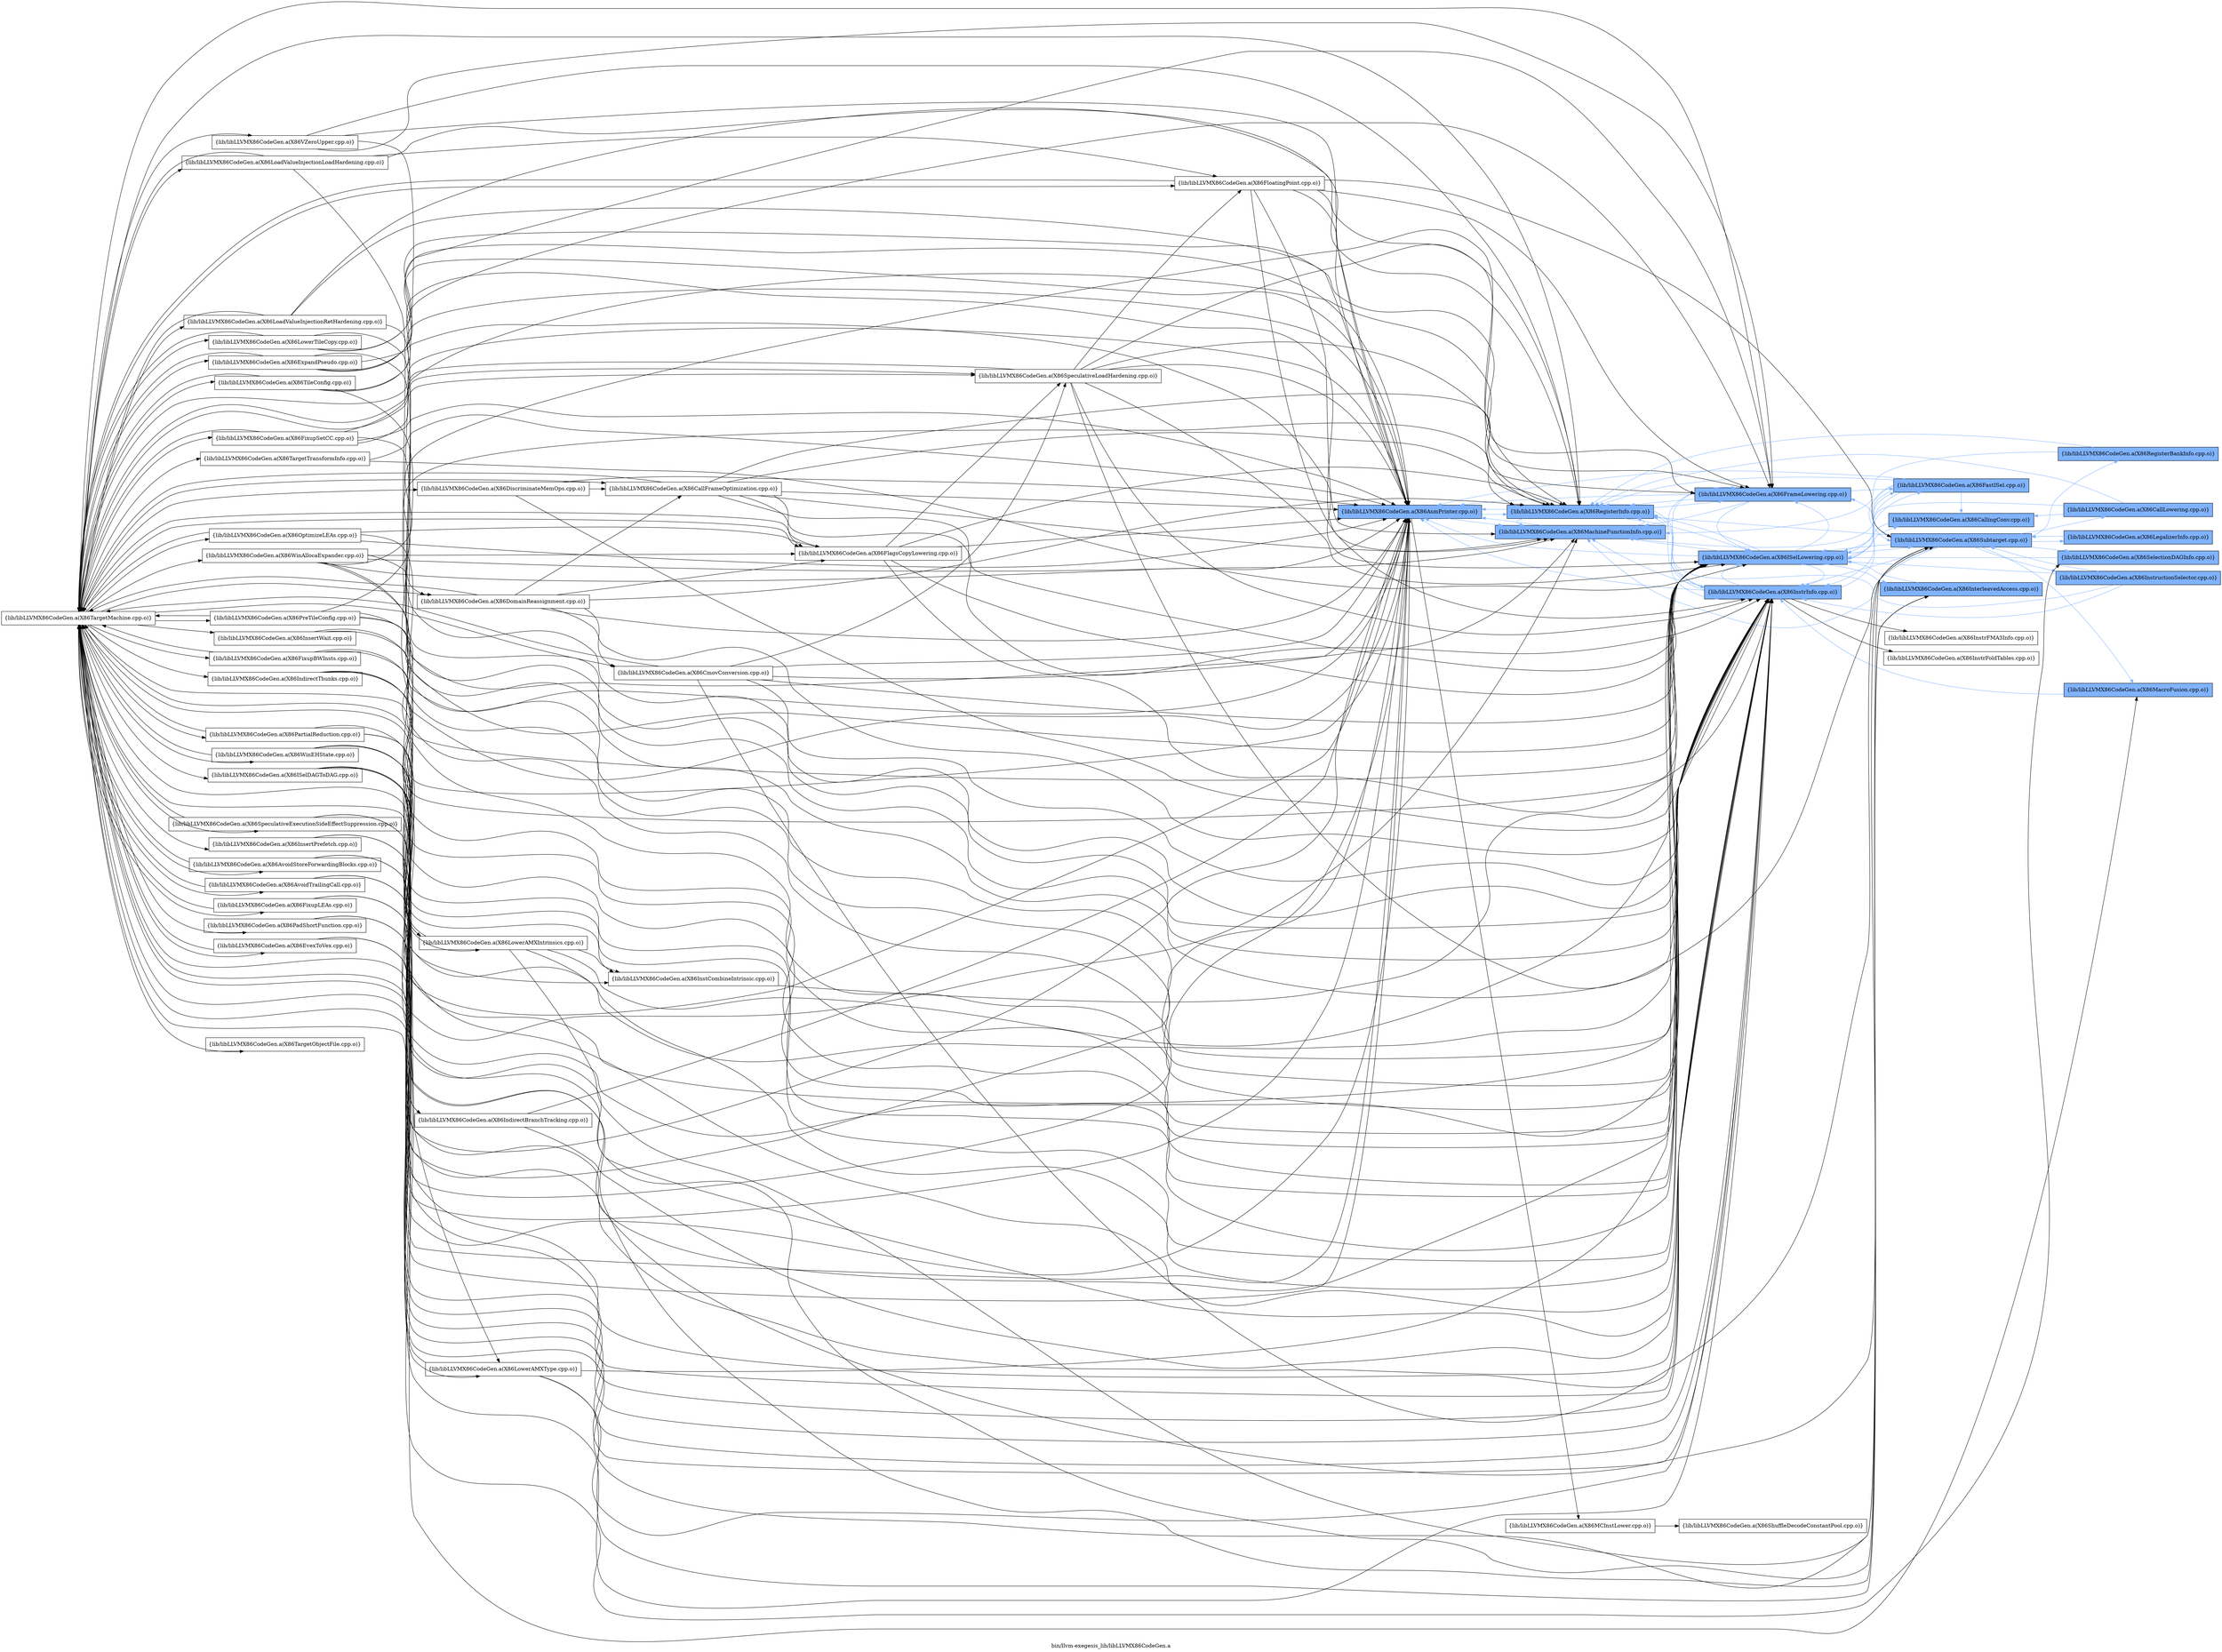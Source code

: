 digraph "bin/llvm-exegesis_lib/libLLVMX86CodeGen.a" {
	label="bin/llvm-exegesis_lib/libLLVMX86CodeGen.a";
	rankdir=LR;
	{ rank=same; Node0x56047f9a5688;  }
	{ rank=same; Node0x56047f9a6268; Node0x56047f9a6f88; Node0x56047f99bae8;  }
	{ rank=same; Node0x56047f989f78; Node0x56047f99a3c8; Node0x56047f9990b8; Node0x56047f998c08;  }
	{ rank=same; Node0x56047f999e78; Node0x56047f996bd8; Node0x56047f98a748; Node0x56047f9897f8; Node0x56047f998438; Node0x56047f997858;  }
	{ rank=same; Node0x56047f9a5688;  }
	{ rank=same; Node0x56047f9a6268; Node0x56047f9a6f88; Node0x56047f99bae8;  }
	{ rank=same; Node0x56047f989f78; Node0x56047f99a3c8; Node0x56047f9990b8; Node0x56047f998c08;  }
	{ rank=same; Node0x56047f999e78; Node0x56047f996bd8; Node0x56047f98a748; Node0x56047f9897f8; Node0x56047f998438; Node0x56047f997858;  }

	Node0x56047f9a5688 [shape=record,shape=box,group=1,style=filled,fillcolor="0.600000 0.5 1",label="{lib/libLLVMX86CodeGen.a(X86AsmPrinter.cpp.o)}"];
	Node0x56047f9a5688 -> Node0x56047f9a6268;
	Node0x56047f9a5688 -> Node0x56047f9a6f88[color="0.600000 0.5 1"];
	Node0x56047f9a5688 -> Node0x56047f99bae8[color="0.600000 0.5 1"];
	Node0x56047f987c28 [shape=record,shape=box,group=0,label="{lib/libLLVMX86CodeGen.a(X86TargetMachine.cpp.o)}"];
	Node0x56047f987c28 -> Node0x56047f9a5688;
	Node0x56047f987c28 -> Node0x56047f99bae8;
	Node0x56047f987c28 -> Node0x56047f99a3c8;
	Node0x56047f987c28 -> Node0x56047f9990b8;
	Node0x56047f987c28 -> Node0x56047f998c08;
	Node0x56047f987c28 -> Node0x56047f9897f8;
	Node0x56047f987c28 -> Node0x56047f98b738;
	Node0x56047f987c28 -> Node0x56047f9876d8;
	Node0x56047f987c28 -> Node0x56047f98b008;
	Node0x56047f987c28 -> Node0x56047f98b1e8;
	Node0x56047f987c28 -> Node0x56047f989758;
	Node0x56047f987c28 -> Node0x56047f989a78;
	Node0x56047f987c28 -> Node0x56047f98a6f8;
	Node0x56047f987c28 -> Node0x56047f9977b8;
	Node0x56047f987c28 -> Node0x56047f997f38;
	Node0x56047f987c28 -> Node0x56047f997c18;
	Node0x56047f987c28 -> Node0x56047f9a7bb8;
	Node0x56047f987c28 -> Node0x56047f9a1308;
	Node0x56047f987c28 -> Node0x56047f9a05e8;
	Node0x56047f987c28 -> Node0x56047f9a0408;
	Node0x56047f987c28 -> Node0x56047f9a4828;
	Node0x56047f987c28 -> Node0x56047f9a42d8;
	Node0x56047f987c28 -> Node0x56047f9a4058;
	Node0x56047f987c28 -> Node0x56047f9a33d8;
	Node0x56047f987c28 -> Node0x56047f9a3108;
	Node0x56047f987c28 -> Node0x56047f98a6a8;
	Node0x56047f987c28 -> Node0x56047f9895c8;
	Node0x56047f987c28 -> Node0x56047f997ee8;
	Node0x56047f987c28 -> Node0x56047f997c68;
	Node0x56047f987c28 -> Node0x56047f997998;
	Node0x56047f987c28 -> Node0x56047f996d18;
	Node0x56047f987c28 -> Node0x56047f996a48;
	Node0x56047f987c28 -> Node0x56047f995be8;
	Node0x56047f987c28 -> Node0x56047f99ab48;
	Node0x56047f987c28 -> Node0x56047f999e28;
	Node0x56047f987c28 -> Node0x56047f999bf8;
	Node0x56047f987c28 -> Node0x56047f99c448;
	Node0x56047f987c28 -> Node0x56047f99cee8;
	Node0x56047f987c28 -> Node0x56047f99dd48;
	Node0x56047f987c28 -> Node0x56047f99d578;
	Node0x56047f987c28 -> Node0x56047f99e1f8;
	Node0x56047f987c28 -> Node0x56047f99efb8;
	Node0x56047f987c28 -> Node0x56047f99e7e8;
	Node0x56047f987c28 -> Node0x56047f99f508;
	Node0x56047f9a6268 [shape=record,shape=box,group=0,label="{lib/libLLVMX86CodeGen.a(X86MCInstLower.cpp.o)}"];
	Node0x56047f9a6268 -> Node0x56047f989f78;
	Node0x56047f9a6f88 [shape=record,shape=box,group=1,style=filled,fillcolor="0.600000 0.5 1",label="{lib/libLLVMX86CodeGen.a(X86MachineFunctionInfo.cpp.o)}"];
	Node0x56047f9a6f88 -> Node0x56047f9a5688[color="0.600000 0.5 1"];
	Node0x56047f9a6f88 -> Node0x56047f99bae8[color="0.600000 0.5 1"];
	Node0x56047f99bae8 [shape=record,shape=box,group=1,style=filled,fillcolor="0.600000 0.5 1",label="{lib/libLLVMX86CodeGen.a(X86RegisterInfo.cpp.o)}"];
	Node0x56047f99bae8 -> Node0x56047f9a5688[color="0.600000 0.5 1"];
	Node0x56047f99bae8 -> Node0x56047f9a6f88[color="0.600000 0.5 1"];
	Node0x56047f99bae8 -> Node0x56047f99a3c8[color="0.600000 0.5 1"];
	Node0x56047f99bae8 -> Node0x56047f9990b8[color="0.600000 0.5 1"];
	Node0x56047f99bae8 -> Node0x56047f998c08[color="0.600000 0.5 1"];
	Node0x56047f989f78 [shape=record,shape=box,group=0,label="{lib/libLLVMX86CodeGen.a(X86ShuffleDecodeConstantPool.cpp.o)}"];
	Node0x56047f99a3c8 [shape=record,shape=box,group=1,style=filled,fillcolor="0.600000 0.5 1",label="{lib/libLLVMX86CodeGen.a(X86ISelLowering.cpp.o)}"];
	Node0x56047f99a3c8 -> Node0x56047f9a5688[color="0.600000 0.5 1"];
	Node0x56047f99a3c8 -> Node0x56047f9a6f88[color="0.600000 0.5 1"];
	Node0x56047f99a3c8 -> Node0x56047f99bae8[color="0.600000 0.5 1"];
	Node0x56047f99a3c8 -> Node0x56047f999e78[color="0.600000 0.5 1"];
	Node0x56047f99a3c8 -> Node0x56047f9990b8[color="0.600000 0.5 1"];
	Node0x56047f99a3c8 -> Node0x56047f998c08[color="0.600000 0.5 1"];
	Node0x56047f99a3c8 -> Node0x56047f996bd8[color="0.600000 0.5 1"];
	Node0x56047f99a3c8 -> Node0x56047f98a748[color="0.600000 0.5 1"];
	Node0x56047f99a3c8 -> Node0x56047f9897f8[color="0.600000 0.5 1"];
	Node0x56047f9990b8 [shape=record,shape=box,group=1,style=filled,fillcolor="0.600000 0.5 1",label="{lib/libLLVMX86CodeGen.a(X86InstrInfo.cpp.o)}"];
	Node0x56047f9990b8 -> Node0x56047f9a5688[color="0.600000 0.5 1"];
	Node0x56047f9990b8 -> Node0x56047f9a6f88[color="0.600000 0.5 1"];
	Node0x56047f9990b8 -> Node0x56047f99bae8[color="0.600000 0.5 1"];
	Node0x56047f9990b8 -> Node0x56047f99a3c8[color="0.600000 0.5 1"];
	Node0x56047f9990b8 -> Node0x56047f999e78[color="0.600000 0.5 1"];
	Node0x56047f9990b8 -> Node0x56047f998438;
	Node0x56047f9990b8 -> Node0x56047f998c08[color="0.600000 0.5 1"];
	Node0x56047f9990b8 -> Node0x56047f997858;
	Node0x56047f998c08 [shape=record,shape=box,group=1,style=filled,fillcolor="0.600000 0.5 1",label="{lib/libLLVMX86CodeGen.a(X86FrameLowering.cpp.o)}"];
	Node0x56047f998c08 -> Node0x56047f9a5688[color="0.600000 0.5 1"];
	Node0x56047f998c08 -> Node0x56047f9a6f88[color="0.600000 0.5 1"];
	Node0x56047f998c08 -> Node0x56047f99bae8[color="0.600000 0.5 1"];
	Node0x56047f998c08 -> Node0x56047f99a3c8[color="0.600000 0.5 1"];
	Node0x56047f998c08 -> Node0x56047f999e78[color="0.600000 0.5 1"];
	Node0x56047f998c08 -> Node0x56047f9990b8[color="0.600000 0.5 1"];
	Node0x56047f999e78 [shape=record,shape=box,group=1,style=filled,fillcolor="0.600000 0.5 1",label="{lib/libLLVMX86CodeGen.a(X86FastISel.cpp.o)}"];
	Node0x56047f999e78 -> Node0x56047f9a5688[color="0.600000 0.5 1"];
	Node0x56047f999e78 -> Node0x56047f9a6f88[color="0.600000 0.5 1"];
	Node0x56047f999e78 -> Node0x56047f99bae8[color="0.600000 0.5 1"];
	Node0x56047f999e78 -> Node0x56047f99a3c8[color="0.600000 0.5 1"];
	Node0x56047f999e78 -> Node0x56047f9990b8[color="0.600000 0.5 1"];
	Node0x56047f999e78 -> Node0x56047f996bd8[color="0.600000 0.5 1"];
	Node0x56047f999e78 -> Node0x56047f9897f8[color="0.600000 0.5 1"];
	Node0x56047f996bd8 [shape=record,shape=box,group=1,style=filled,fillcolor="0.600000 0.5 1",label="{lib/libLLVMX86CodeGen.a(X86CallingConv.cpp.o)}"];
	Node0x56047f996bd8 -> Node0x56047f99a3c8[color="0.600000 0.5 1"];
	Node0x56047f98a748 [shape=record,shape=box,group=1,style=filled,fillcolor="0.600000 0.5 1",label="{lib/libLLVMX86CodeGen.a(X86InterleavedAccess.cpp.o)}"];
	Node0x56047f98a748 -> Node0x56047f99a3c8[color="0.600000 0.5 1"];
	Node0x56047f9897f8 [shape=record,shape=box,group=1,style=filled,fillcolor="0.600000 0.5 1",label="{lib/libLLVMX86CodeGen.a(X86Subtarget.cpp.o)}"];
	Node0x56047f9897f8 -> Node0x56047f9a6f88[color="0.600000 0.5 1"];
	Node0x56047f9897f8 -> Node0x56047f99bae8[color="0.600000 0.5 1"];
	Node0x56047f9897f8 -> Node0x56047f99a3c8[color="0.600000 0.5 1"];
	Node0x56047f9897f8 -> Node0x56047f9990b8[color="0.600000 0.5 1"];
	Node0x56047f9897f8 -> Node0x56047f998c08[color="0.600000 0.5 1"];
	Node0x56047f9897f8 -> Node0x56047f98b738[color="0.600000 0.5 1"];
	Node0x56047f9897f8 -> Node0x56047f98afb8[color="0.600000 0.5 1"];
	Node0x56047f9897f8 -> Node0x56047f9879f8[color="0.600000 0.5 1"];
	Node0x56047f9897f8 -> Node0x56047f987458[color="0.600000 0.5 1"];
	Node0x56047f9897f8 -> Node0x56047f986cd8[color="0.600000 0.5 1"];
	Node0x56047f9897f8 -> Node0x56047f9876d8[color="0.600000 0.5 1"];
	Node0x56047f998438 [shape=record,shape=box,group=0,label="{lib/libLLVMX86CodeGen.a(X86InstrFoldTables.cpp.o)}"];
	Node0x56047f997858 [shape=record,shape=box,group=0,label="{lib/libLLVMX86CodeGen.a(X86InstrFMA3Info.cpp.o)}"];
	Node0x56047f98b738 [shape=record,shape=box,group=1,style=filled,fillcolor="0.600000 0.5 1",label="{lib/libLLVMX86CodeGen.a(X86SelectionDAGInfo.cpp.o)}"];
	Node0x56047f98b738 -> Node0x56047f99a3c8[color="0.600000 0.5 1"];
	Node0x56047f98afb8 [shape=record,shape=box,group=1,style=filled,fillcolor="0.600000 0.5 1",label="{lib/libLLVMX86CodeGen.a(X86CallLowering.cpp.o)}"];
	Node0x56047f98afb8 -> Node0x56047f99bae8[color="0.600000 0.5 1"];
	Node0x56047f98afb8 -> Node0x56047f99a3c8[color="0.600000 0.5 1"];
	Node0x56047f98afb8 -> Node0x56047f996bd8[color="0.600000 0.5 1"];
	Node0x56047f9879f8 [shape=record,shape=box,group=1,style=filled,fillcolor="0.600000 0.5 1",label="{lib/libLLVMX86CodeGen.a(X86LegalizerInfo.cpp.o)}"];
	Node0x56047f9879f8 -> Node0x56047f9897f8[color="0.600000 0.5 1"];
	Node0x56047f987458 [shape=record,shape=box,group=1,style=filled,fillcolor="0.600000 0.5 1",label="{lib/libLLVMX86CodeGen.a(X86RegisterBankInfo.cpp.o)}"];
	Node0x56047f987458 -> Node0x56047f9a6f88[color="0.600000 0.5 1"];
	Node0x56047f987458 -> Node0x56047f99bae8[color="0.600000 0.5 1"];
	Node0x56047f986cd8 [shape=record,shape=box,group=1,style=filled,fillcolor="0.600000 0.5 1",label="{lib/libLLVMX86CodeGen.a(X86InstructionSelector.cpp.o)}"];
	Node0x56047f986cd8 -> Node0x56047f99bae8[color="0.600000 0.5 1"];
	Node0x56047f986cd8 -> Node0x56047f99a3c8[color="0.600000 0.5 1"];
	Node0x56047f986cd8 -> Node0x56047f9990b8[color="0.600000 0.5 1"];
	Node0x56047f986cd8 -> Node0x56047f9897f8[color="0.600000 0.5 1"];
	Node0x56047f9876d8 [shape=record,shape=box,group=1,style=filled,fillcolor="0.600000 0.5 1",label="{lib/libLLVMX86CodeGen.a(X86MacroFusion.cpp.o)}"];
	Node0x56047f9876d8 -> Node0x56047f9990b8[color="0.600000 0.5 1"];
	Node0x56047f98b008 [shape=record,shape=box,group=0,label="{lib/libLLVMX86CodeGen.a(X86InstCombineIntrinsic.cpp.o)}"];
	Node0x56047f98b008 -> Node0x56047f99a3c8;
	Node0x56047f98b1e8 [shape=record,shape=box,group=0,label="{lib/libLLVMX86CodeGen.a(X86SpeculativeExecutionSideEffectSuppression.cpp.o)}"];
	Node0x56047f98b1e8 -> Node0x56047f9a5688;
	Node0x56047f98b1e8 -> Node0x56047f9990b8;
	Node0x56047f98b1e8 -> Node0x56047f987c28;
	Node0x56047f989758 [shape=record,shape=box,group=0,label="{lib/libLLVMX86CodeGen.a(X86IndirectThunks.cpp.o)}"];
	Node0x56047f989758 -> Node0x56047f9a5688;
	Node0x56047f989758 -> Node0x56047f99a3c8;
	Node0x56047f989758 -> Node0x56047f9990b8;
	Node0x56047f989a78 [shape=record,shape=box,group=0,label="{lib/libLLVMX86CodeGen.a(X86LoadValueInjectionRetHardening.cpp.o)}"];
	Node0x56047f989a78 -> Node0x56047f9a5688;
	Node0x56047f989a78 -> Node0x56047f99bae8;
	Node0x56047f989a78 -> Node0x56047f9990b8;
	Node0x56047f989a78 -> Node0x56047f987c28;
	Node0x56047f98a6f8 [shape=record,shape=box,group=0,label="{lib/libLLVMX86CodeGen.a(X86AvoidTrailingCall.cpp.o)}"];
	Node0x56047f98a6f8 -> Node0x56047f9a5688;
	Node0x56047f98a6f8 -> Node0x56047f9990b8;
	Node0x56047f98a6f8 -> Node0x56047f987c28;
	Node0x56047f9977b8 [shape=record,shape=box,group=0,label="{lib/libLLVMX86CodeGen.a(X86ExpandPseudo.cpp.o)}"];
	Node0x56047f9977b8 -> Node0x56047f9a5688;
	Node0x56047f9977b8 -> Node0x56047f9a6f88;
	Node0x56047f9977b8 -> Node0x56047f99a3c8;
	Node0x56047f9977b8 -> Node0x56047f9990b8;
	Node0x56047f9977b8 -> Node0x56047f998c08;
	Node0x56047f9977b8 -> Node0x56047f987c28;
	Node0x56047f997f38 [shape=record,shape=box,group=0,label="{lib/libLLVMX86CodeGen.a(X86LowerTileCopy.cpp.o)}"];
	Node0x56047f997f38 -> Node0x56047f9a5688;
	Node0x56047f997f38 -> Node0x56047f99bae8;
	Node0x56047f997f38 -> Node0x56047f9990b8;
	Node0x56047f997f38 -> Node0x56047f987c28;
	Node0x56047f997c18 [shape=record,shape=box,group=0,label="{lib/libLLVMX86CodeGen.a(X86FloatingPoint.cpp.o)}"];
	Node0x56047f997c18 -> Node0x56047f9a5688;
	Node0x56047f997c18 -> Node0x56047f9a6f88;
	Node0x56047f997c18 -> Node0x56047f99bae8;
	Node0x56047f997c18 -> Node0x56047f9990b8;
	Node0x56047f997c18 -> Node0x56047f998c08;
	Node0x56047f997c18 -> Node0x56047f9897f8;
	Node0x56047f997c18 -> Node0x56047f987c28;
	Node0x56047f9a7bb8 [shape=record,shape=box,group=0,label="{lib/libLLVMX86CodeGen.a(X86LoadValueInjectionLoadHardening.cpp.o)}"];
	Node0x56047f9a7bb8 -> Node0x56047f9a5688;
	Node0x56047f9a7bb8 -> Node0x56047f9990b8;
	Node0x56047f9a7bb8 -> Node0x56047f987c28;
	Node0x56047f9a7bb8 -> Node0x56047f997c18;
	Node0x56047f9a1308 [shape=record,shape=box,group=0,label="{lib/libLLVMX86CodeGen.a(X86TileConfig.cpp.o)}"];
	Node0x56047f9a1308 -> Node0x56047f9a5688;
	Node0x56047f9a1308 -> Node0x56047f9990b8;
	Node0x56047f9a1308 -> Node0x56047f998c08;
	Node0x56047f9a1308 -> Node0x56047f987c28;
	Node0x56047f9a05e8 [shape=record,shape=box,group=0,label="{lib/libLLVMX86CodeGen.a(X86SpeculativeLoadHardening.cpp.o)}"];
	Node0x56047f9a05e8 -> Node0x56047f9a5688;
	Node0x56047f9a05e8 -> Node0x56047f99bae8;
	Node0x56047f9a05e8 -> Node0x56047f99a3c8;
	Node0x56047f9a05e8 -> Node0x56047f9990b8;
	Node0x56047f9a05e8 -> Node0x56047f998c08;
	Node0x56047f9a05e8 -> Node0x56047f9897f8;
	Node0x56047f9a05e8 -> Node0x56047f987c28;
	Node0x56047f9a05e8 -> Node0x56047f997c18;
	Node0x56047f9a0408 [shape=record,shape=box,group=0,label="{lib/libLLVMX86CodeGen.a(X86FlagsCopyLowering.cpp.o)}"];
	Node0x56047f9a0408 -> Node0x56047f9a5688;
	Node0x56047f9a0408 -> Node0x56047f99bae8;
	Node0x56047f9a0408 -> Node0x56047f99a3c8;
	Node0x56047f9a0408 -> Node0x56047f9990b8;
	Node0x56047f9a0408 -> Node0x56047f987c28;
	Node0x56047f9a0408 -> Node0x56047f9a05e8;
	Node0x56047f9a4828 [shape=record,shape=box,group=0,label="{lib/libLLVMX86CodeGen.a(X86FixupSetCC.cpp.o)}"];
	Node0x56047f9a4828 -> Node0x56047f9a5688;
	Node0x56047f9a4828 -> Node0x56047f99bae8;
	Node0x56047f9a4828 -> Node0x56047f9990b8;
	Node0x56047f9a4828 -> Node0x56047f987c28;
	Node0x56047f9a4828 -> Node0x56047f9a05e8;
	Node0x56047f9a42d8 [shape=record,shape=box,group=0,label="{lib/libLLVMX86CodeGen.a(X86OptimizeLEAs.cpp.o)}"];
	Node0x56047f9a42d8 -> Node0x56047f9a5688;
	Node0x56047f9a42d8 -> Node0x56047f9990b8;
	Node0x56047f9a42d8 -> Node0x56047f987c28;
	Node0x56047f9a42d8 -> Node0x56047f9a0408;
	Node0x56047f9a4058 [shape=record,shape=box,group=0,label="{lib/libLLVMX86CodeGen.a(X86CallFrameOptimization.cpp.o)}"];
	Node0x56047f9a4058 -> Node0x56047f9a5688;
	Node0x56047f9a4058 -> Node0x56047f9a6f88;
	Node0x56047f9a4058 -> Node0x56047f99bae8;
	Node0x56047f9a4058 -> Node0x56047f99a3c8;
	Node0x56047f9a4058 -> Node0x56047f9990b8;
	Node0x56047f9a4058 -> Node0x56047f998c08;
	Node0x56047f9a4058 -> Node0x56047f987c28;
	Node0x56047f9a4058 -> Node0x56047f9a0408;
	Node0x56047f9a33d8 [shape=record,shape=box,group=0,label="{lib/libLLVMX86CodeGen.a(X86AvoidStoreForwardingBlocks.cpp.o)}"];
	Node0x56047f9a33d8 -> Node0x56047f9a5688;
	Node0x56047f9a33d8 -> Node0x56047f9990b8;
	Node0x56047f9a33d8 -> Node0x56047f987c28;
	Node0x56047f9a3108 [shape=record,shape=box,group=0,label="{lib/libLLVMX86CodeGen.a(X86PreTileConfig.cpp.o)}"];
	Node0x56047f9a3108 -> Node0x56047f9a5688;
	Node0x56047f9a3108 -> Node0x56047f99bae8;
	Node0x56047f9a3108 -> Node0x56047f99a3c8;
	Node0x56047f9a3108 -> Node0x56047f9990b8;
	Node0x56047f9a3108 -> Node0x56047f987c28;
	Node0x56047f98a6a8 [shape=record,shape=box,group=0,label="{lib/libLLVMX86CodeGen.a(X86CmovConversion.cpp.o)}"];
	Node0x56047f98a6a8 -> Node0x56047f9a5688;
	Node0x56047f98a6a8 -> Node0x56047f9a6f88;
	Node0x56047f98a6a8 -> Node0x56047f99a3c8;
	Node0x56047f98a6a8 -> Node0x56047f9990b8;
	Node0x56047f98a6a8 -> Node0x56047f9897f8;
	Node0x56047f98a6a8 -> Node0x56047f987c28;
	Node0x56047f98a6a8 -> Node0x56047f9a05e8;
	Node0x56047f9895c8 [shape=record,shape=box,group=0,label="{lib/libLLVMX86CodeGen.a(X86ISelDAGToDAG.cpp.o)}"];
	Node0x56047f9895c8 -> Node0x56047f9a5688;
	Node0x56047f9895c8 -> Node0x56047f9a6f88;
	Node0x56047f9895c8 -> Node0x56047f99a3c8;
	Node0x56047f9895c8 -> Node0x56047f9990b8;
	Node0x56047f9895c8 -> Node0x56047f9897f8;
	Node0x56047f9895c8 -> Node0x56047f997ee8;
	Node0x56047f997ee8 [shape=record,shape=box,group=0,label="{lib/libLLVMX86CodeGen.a(X86IndirectBranchTracking.cpp.o)}"];
	Node0x56047f997ee8 -> Node0x56047f9a5688;
	Node0x56047f997ee8 -> Node0x56047f9990b8;
	Node0x56047f997c68 [shape=record,shape=box,group=0,label="{lib/libLLVMX86CodeGen.a(X86EvexToVex.cpp.o)}"];
	Node0x56047f997c68 -> Node0x56047f9a5688;
	Node0x56047f997c68 -> Node0x56047f9990b8;
	Node0x56047f997c68 -> Node0x56047f987c28;
	Node0x56047f997998 [shape=record,shape=box,group=0,label="{lib/libLLVMX86CodeGen.a(X86DiscriminateMemOps.cpp.o)}"];
	Node0x56047f997998 -> Node0x56047f9a5688;
	Node0x56047f997998 -> Node0x56047f9990b8;
	Node0x56047f997998 -> Node0x56047f9a4058;
	Node0x56047f996d18 [shape=record,shape=box,group=0,label="{lib/libLLVMX86CodeGen.a(X86InsertPrefetch.cpp.o)}"];
	Node0x56047f996d18 -> Node0x56047f9a5688;
	Node0x56047f996d18 -> Node0x56047f9990b8;
	Node0x56047f996a48 [shape=record,shape=box,group=0,label="{lib/libLLVMX86CodeGen.a(X86FixupBWInsts.cpp.o)}"];
	Node0x56047f996a48 -> Node0x56047f9a5688;
	Node0x56047f996a48 -> Node0x56047f9990b8;
	Node0x56047f996a48 -> Node0x56047f987c28;
	Node0x56047f995be8 [shape=record,shape=box,group=0,label="{lib/libLLVMX86CodeGen.a(X86PadShortFunction.cpp.o)}"];
	Node0x56047f995be8 -> Node0x56047f9a5688;
	Node0x56047f995be8 -> Node0x56047f9990b8;
	Node0x56047f99ab48 [shape=record,shape=box,group=0,label="{lib/libLLVMX86CodeGen.a(X86FixupLEAs.cpp.o)}"];
	Node0x56047f99ab48 -> Node0x56047f9a5688;
	Node0x56047f99ab48 -> Node0x56047f9990b8;
	Node0x56047f99ab48 -> Node0x56047f987c28;
	Node0x56047f999e28 [shape=record,shape=box,group=0,label="{lib/libLLVMX86CodeGen.a(X86LowerAMXIntrinsics.cpp.o)}"];
	Node0x56047f999e28 -> Node0x56047f99a3c8;
	Node0x56047f999e28 -> Node0x56047f9990b8;
	Node0x56047f999e28 -> Node0x56047f98a748;
	Node0x56047f999e28 -> Node0x56047f987c28;
	Node0x56047f999e28 -> Node0x56047f98b008;
	Node0x56047f999bf8 [shape=record,shape=box,group=0,label="{lib/libLLVMX86CodeGen.a(X86LowerAMXType.cpp.o)}"];
	Node0x56047f999bf8 -> Node0x56047f99a3c8;
	Node0x56047f999bf8 -> Node0x56047f9990b8;
	Node0x56047f999bf8 -> Node0x56047f98a748;
	Node0x56047f999bf8 -> Node0x56047f987c28;
	Node0x56047f99c448 [shape=record,shape=box,group=0,label="{lib/libLLVMX86CodeGen.a(X86DomainReassignment.cpp.o)}"];
	Node0x56047f99c448 -> Node0x56047f9a5688;
	Node0x56047f99c448 -> Node0x56047f99bae8;
	Node0x56047f99c448 -> Node0x56047f9990b8;
	Node0x56047f99c448 -> Node0x56047f987c28;
	Node0x56047f99c448 -> Node0x56047f9a0408;
	Node0x56047f99c448 -> Node0x56047f9a4058;
	Node0x56047f99c448 -> Node0x56047f98a6a8;
	Node0x56047f99cee8 [shape=record,shape=box,group=0,label="{lib/libLLVMX86CodeGen.a(X86PartialReduction.cpp.o)}"];
	Node0x56047f99cee8 -> Node0x56047f99a3c8;
	Node0x56047f99cee8 -> Node0x56047f9990b8;
	Node0x56047f99cee8 -> Node0x56047f98a748;
	Node0x56047f99cee8 -> Node0x56047f987c28;
	Node0x56047f99cee8 -> Node0x56047f999e28;
	Node0x56047f99dd48 [shape=record,shape=box,group=0,label="{lib/libLLVMX86CodeGen.a(X86TargetObjectFile.cpp.o)}"];
	Node0x56047f99d578 [shape=record,shape=box,group=0,label="{lib/libLLVMX86CodeGen.a(X86TargetTransformInfo.cpp.o)}"];
	Node0x56047f99d578 -> Node0x56047f9a5688;
	Node0x56047f99d578 -> Node0x56047f99a3c8;
	Node0x56047f99e1f8 [shape=record,shape=box,group=0,label="{lib/libLLVMX86CodeGen.a(X86VZeroUpper.cpp.o)}"];
	Node0x56047f99e1f8 -> Node0x56047f9a5688;
	Node0x56047f99e1f8 -> Node0x56047f99bae8;
	Node0x56047f99e1f8 -> Node0x56047f9990b8;
	Node0x56047f99e1f8 -> Node0x56047f998c08;
	Node0x56047f99efb8 [shape=record,shape=box,group=0,label="{lib/libLLVMX86CodeGen.a(X86WinAllocaExpander.cpp.o)}"];
	Node0x56047f99efb8 -> Node0x56047f9a5688;
	Node0x56047f99efb8 -> Node0x56047f9a6f88;
	Node0x56047f99efb8 -> Node0x56047f99a3c8;
	Node0x56047f99efb8 -> Node0x56047f9990b8;
	Node0x56047f99efb8 -> Node0x56047f998c08;
	Node0x56047f99efb8 -> Node0x56047f9a0408;
	Node0x56047f99efb8 -> Node0x56047f99c448;
	Node0x56047f99e7e8 [shape=record,shape=box,group=0,label="{lib/libLLVMX86CodeGen.a(X86WinEHState.cpp.o)}"];
	Node0x56047f99e7e8 -> Node0x56047f99a3c8;
	Node0x56047f99e7e8 -> Node0x56047f98a748;
	Node0x56047f99e7e8 -> Node0x56047f987c28;
	Node0x56047f99e7e8 -> Node0x56047f98b008;
	Node0x56047f99e7e8 -> Node0x56047f999e28;
	Node0x56047f99e7e8 -> Node0x56047f999bf8;
	Node0x56047f99f508 [shape=record,shape=box,group=0,label="{lib/libLLVMX86CodeGen.a(X86InsertWait.cpp.o)}"];
	Node0x56047f99f508 -> Node0x56047f9a5688;
	Node0x56047f99f508 -> Node0x56047f9990b8;
}
